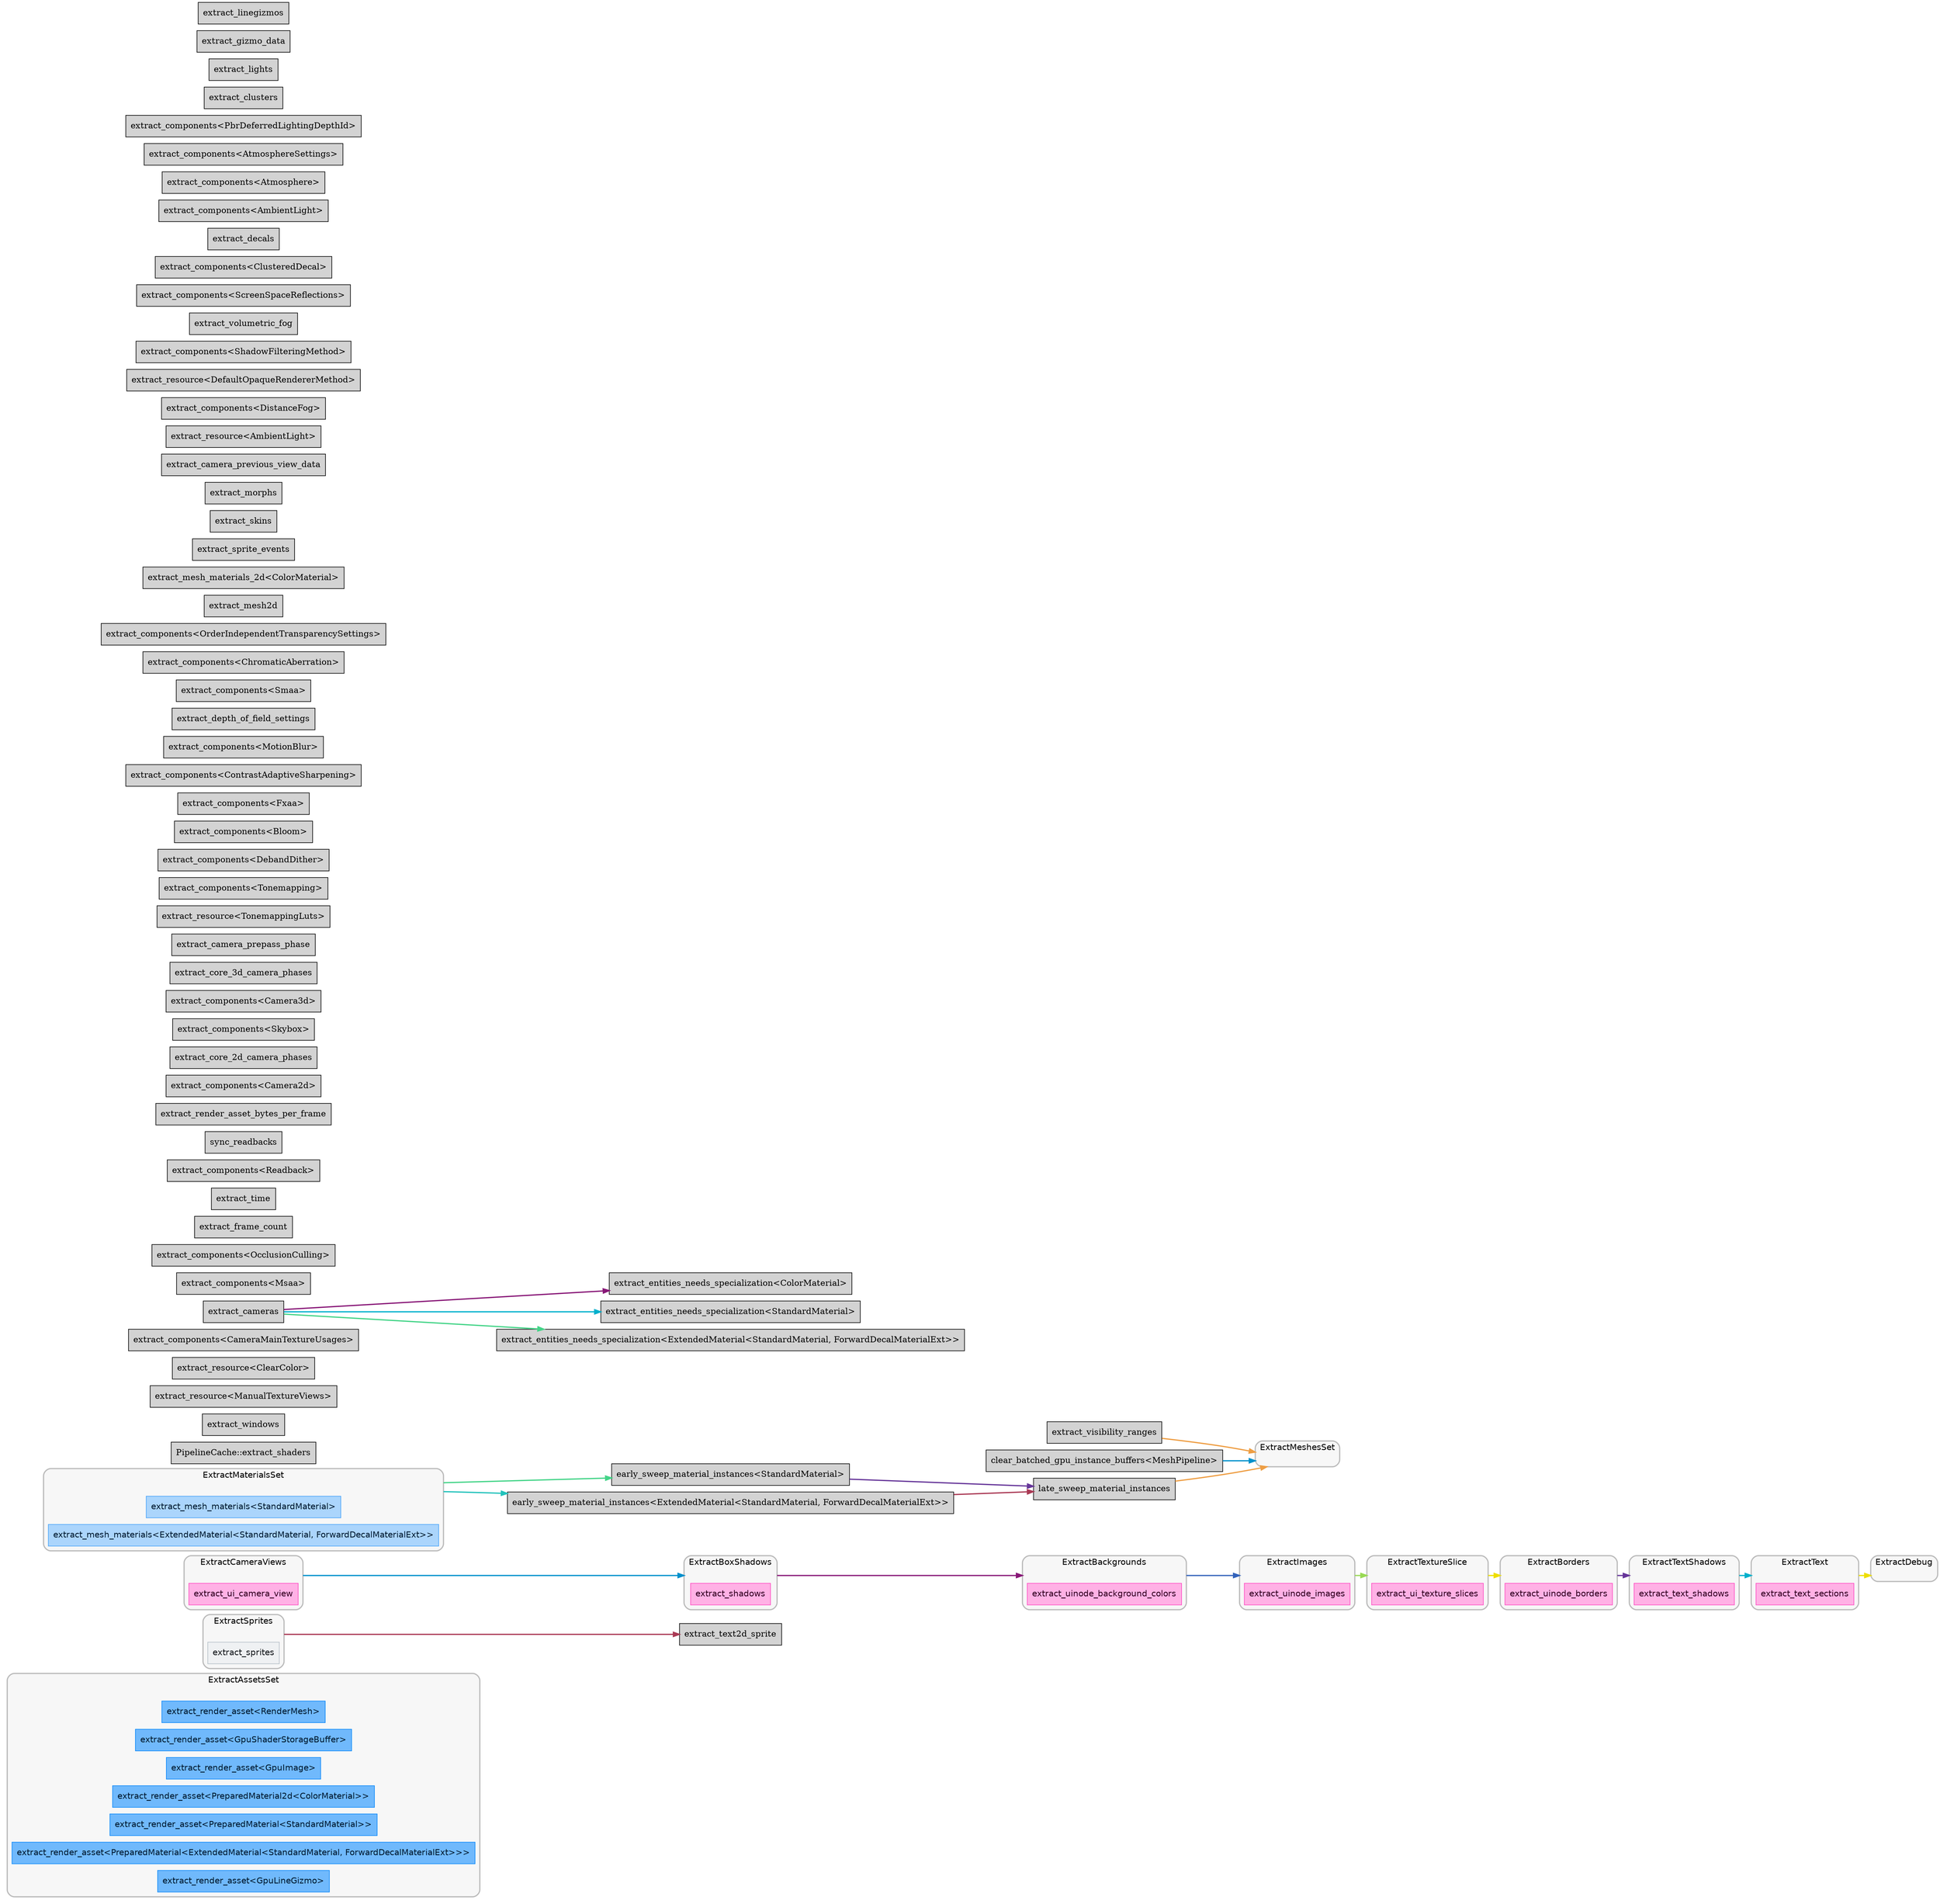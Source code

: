 digraph "" {
	"compound"="true";
	"splines"="spline";
	"rankdir"="LR";
	"bgcolor"="white";
	"fontname"="Helvetica";
	"nodesep"="0.15";
	edge ["penwidth"="2"];
	node ["shape"="box", "style"="filled"];
	subgraph "clusternode_Set(10)" {
		"style"="rounded,filled";
		"label"="ExtractAssetsSet";
		"tooltip"="ExtractAssetsSet";
		"fillcolor"="#00000008";
		"fontcolor"="#000000";
		"color"="#00000040";
		"penwidth"="2";
		"set_marker_node_Set(10)" ["style"="invis", "label"="", "shape"="point"]
		"node_System(9)" ["label"="extract_render_asset<RenderMesh>", "tooltip"="bevy_render::render_asset::extract_render_asset<bevy_render::mesh::RenderMesh>", "fillcolor"="#70b9fc", "fontname"="Helvetica", "fontcolor"="#011a31", "color"="#0c88f9", "penwidth"="1"]
		"node_System(12)" ["label"="extract_render_asset<GpuShaderStorageBuffer>", "tooltip"="bevy_render::render_asset::extract_render_asset<bevy_render::storage::GpuShaderStorageBuffer>", "fillcolor"="#70b9fc", "fontname"="Helvetica", "fontcolor"="#011a31", "color"="#0c88f9", "penwidth"="1"]
		"node_System(16)" ["label"="extract_render_asset<GpuImage>", "tooltip"="bevy_render::render_asset::extract_render_asset<bevy_render::texture::gpu_image::GpuImage>", "fillcolor"="#70b9fc", "fontname"="Helvetica", "fontcolor"="#011a31", "color"="#0c88f9", "penwidth"="1"]
		"node_System(35)" ["label"="extract_render_asset<PreparedMaterial2d<ColorMaterial>>", "tooltip"="bevy_render::render_asset::extract_render_asset<bevy_sprite::mesh2d::material::PreparedMaterial2d<bevy_sprite::mesh2d::color_material::ColorMaterial>>", "fillcolor"="#70b9fc", "fontname"="Helvetica", "fontcolor"="#011a31", "color"="#0c88f9", "penwidth"="1"]
		"node_System(52)" ["label"="extract_render_asset<PreparedMaterial<StandardMaterial>>", "tooltip"="bevy_render::render_asset::extract_render_asset<bevy_pbr::material::PreparedMaterial<bevy_pbr::pbr_material::StandardMaterial>>", "fillcolor"="#70b9fc", "fontname"="Helvetica", "fontcolor"="#011a31", "color"="#0c88f9", "penwidth"="1"]
		"node_System(65)" ["label"="extract_render_asset<PreparedMaterial<ExtendedMaterial<StandardMaterial, ForwardDecalMaterialExt>>>", "tooltip"="bevy_render::render_asset::extract_render_asset<bevy_pbr::material::PreparedMaterial<bevy_pbr::extended_material::ExtendedMaterial<bevy_pbr::pbr_material::StandardMaterial, bevy_pbr::decal::forward::ForwardDecalMaterialExt>>>", "fillcolor"="#70b9fc", "fontname"="Helvetica", "fontcolor"="#011a31", "color"="#0c88f9", "penwidth"="1"]
		"node_System(76)" ["label"="extract_render_asset<GpuLineGizmo>", "tooltip"="bevy_render::render_asset::extract_render_asset<bevy_gizmos::GpuLineGizmo>", "fillcolor"="#70b9fc", "fontname"="Helvetica", "fontcolor"="#011a31", "color"="#0c88f9", "penwidth"="1"]
	}
	
	subgraph "clusternode_Set(40)" {
		"style"="rounded,filled";
		"label"="ExtractSprites";
		"tooltip"="ExtractSprites";
		"fillcolor"="#00000008";
		"fontcolor"="#000000";
		"color"="#00000040";
		"penwidth"="2";
		"set_marker_node_Set(40)" ["style"="invis", "label"="", "shape"="point"]
		"node_System(38)" ["label"="extract_sprites", "tooltip"="bevy_sprite::render::extract_sprites", "fillcolor"="#eff1f3", "fontname"="Helvetica", "fontcolor"="#15191d", "color"="#b4bec7", "penwidth"="1"]
	}
	
	subgraph "clusternode_Set(43)" {
		"style"="rounded,filled";
		"label"="ExtractCameraViews";
		"tooltip"="ExtractCameraViews";
		"fillcolor"="#00000008";
		"fontcolor"="#000000";
		"color"="#00000040";
		"penwidth"="2";
		"set_marker_node_Set(43)" ["style"="invis", "label"="", "shape"="point"]
		"node_System(41)" ["label"="extract_ui_camera_view", "tooltip"="bevy_ui::render::extract_ui_camera_view", "fillcolor"="#ffb1e5", "fontname"="Helvetica", "fontcolor"="#320021", "color"="#ff4bc2", "penwidth"="1"]
	}
	
	subgraph "clusternode_Set(44)" {
		"style"="rounded,filled";
		"label"="ExtractBoxShadows";
		"tooltip"="ExtractBoxShadows";
		"fillcolor"="#00000008";
		"fontcolor"="#000000";
		"color"="#00000040";
		"penwidth"="2";
		"set_marker_node_Set(44)" ["style"="invis", "label"="", "shape"="point"]
		"node_System(48)" ["label"="extract_shadows", "tooltip"="bevy_ui::render::box_shadow::extract_shadows", "fillcolor"="#ffb1e5", "fontname"="Helvetica", "fontcolor"="#320021", "color"="#ff4bc2", "penwidth"="1"]
	}
	
	subgraph "clusternode_Set(45)" {
		"style"="rounded,filled";
		"label"="ExtractBackgrounds";
		"tooltip"="ExtractBackgrounds";
		"fillcolor"="#00000008";
		"fontcolor"="#000000";
		"color"="#00000040";
		"penwidth"="2";
		"set_marker_node_Set(45)" ["style"="invis", "label"="", "shape"="point"]
		"node_System(42)" ["label"="extract_uinode_background_colors", "tooltip"="bevy_ui::render::extract_uinode_background_colors", "fillcolor"="#ffb1e5", "fontname"="Helvetica", "fontcolor"="#320021", "color"="#ff4bc2", "penwidth"="1"]
	}
	
	subgraph "clusternode_Set(46)" {
		"style"="rounded,filled";
		"label"="ExtractImages";
		"tooltip"="ExtractImages";
		"fillcolor"="#00000008";
		"fontcolor"="#000000";
		"color"="#00000040";
		"penwidth"="2";
		"set_marker_node_Set(46)" ["style"="invis", "label"="", "shape"="point"]
		"node_System(43)" ["label"="extract_uinode_images", "tooltip"="bevy_ui::render::extract_uinode_images", "fillcolor"="#ffb1e5", "fontname"="Helvetica", "fontcolor"="#320021", "color"="#ff4bc2", "penwidth"="1"]
	}
	
	subgraph "clusternode_Set(47)" {
		"style"="rounded,filled";
		"label"="ExtractTextureSlice";
		"tooltip"="ExtractTextureSlice";
		"fillcolor"="#00000008";
		"fontcolor"="#000000";
		"color"="#00000040";
		"penwidth"="2";
		"set_marker_node_Set(47)" ["style"="invis", "label"="", "shape"="point"]
		"node_System(47)" ["label"="extract_ui_texture_slices", "tooltip"="bevy_ui::render::ui_texture_slice_pipeline::extract_ui_texture_slices", "fillcolor"="#ffb1e5", "fontname"="Helvetica", "fontcolor"="#320021", "color"="#ff4bc2", "penwidth"="1"]
	}
	
	subgraph "clusternode_Set(48)" {
		"style"="rounded,filled";
		"label"="ExtractBorders";
		"tooltip"="ExtractBorders";
		"fillcolor"="#00000008";
		"fontcolor"="#000000";
		"color"="#00000040";
		"penwidth"="2";
		"set_marker_node_Set(48)" ["style"="invis", "label"="", "shape"="point"]
		"node_System(44)" ["label"="extract_uinode_borders", "tooltip"="bevy_ui::render::extract_uinode_borders", "fillcolor"="#ffb1e5", "fontname"="Helvetica", "fontcolor"="#320021", "color"="#ff4bc2", "penwidth"="1"]
	}
	
	subgraph "clusternode_Set(49)" {
		"style"="rounded,filled";
		"label"="ExtractTextShadows";
		"tooltip"="ExtractTextShadows";
		"fillcolor"="#00000008";
		"fontcolor"="#000000";
		"color"="#00000040";
		"penwidth"="2";
		"set_marker_node_Set(49)" ["style"="invis", "label"="", "shape"="point"]
		"node_System(45)" ["label"="extract_text_shadows", "tooltip"="bevy_ui::render::extract_text_shadows", "fillcolor"="#ffb1e5", "fontname"="Helvetica", "fontcolor"="#320021", "color"="#ff4bc2", "penwidth"="1"]
	}
	
	subgraph "clusternode_Set(50)" {
		"style"="rounded,filled";
		"label"="ExtractText";
		"tooltip"="ExtractText";
		"fillcolor"="#00000008";
		"fontcolor"="#000000";
		"color"="#00000040";
		"penwidth"="2";
		"set_marker_node_Set(50)" ["style"="invis", "label"="", "shape"="point"]
		"node_System(46)" ["label"="extract_text_sections", "tooltip"="bevy_ui::render::extract_text_sections", "fillcolor"="#ffb1e5", "fontname"="Helvetica", "fontcolor"="#320021", "color"="#ff4bc2", "penwidth"="1"]
	}
	
	subgraph "clusternode_Set(51)" {
		"style"="rounded,filled";
		"label"="ExtractDebug";
		"tooltip"="ExtractDebug";
		"fillcolor"="#00000008";
		"fontcolor"="#000000";
		"color"="#00000040";
		"penwidth"="2";
		"set_marker_node_Set(51)" ["style"="invis", "label"="", "shape"="point"]
	}
	
	subgraph "clusternode_Set(60)" {
		"style"="rounded,filled";
		"label"="ExtractMeshesSet";
		"tooltip"="ExtractMeshesSet";
		"fillcolor"="#00000008";
		"fontcolor"="#000000";
		"color"="#00000040";
		"penwidth"="2";
		"set_marker_node_Set(60)" ["style"="invis", "label"="", "shape"="point"]
	}
	
	subgraph "clusternode_Set(67)" {
		"style"="rounded,filled";
		"label"="ExtractMaterialsSet";
		"tooltip"="ExtractMaterialsSet";
		"fillcolor"="#00000008";
		"fontcolor"="#000000";
		"color"="#00000040";
		"penwidth"="2";
		"set_marker_node_Set(67)" ["style"="invis", "label"="", "shape"="point"]
		"node_System(53)" ["label"="extract_mesh_materials<StandardMaterial>", "tooltip"="bevy_pbr::material::extract_mesh_materials<bevy_pbr::pbr_material::StandardMaterial>", "fillcolor"="#abd5fc", "fontname"="Helvetica", "fontcolor"="#011a31", "color"="#48a3f8", "penwidth"="1"]
		"node_System(66)" ["label"="extract_mesh_materials<ExtendedMaterial<StandardMaterial, ForwardDecalMaterialExt>>", "tooltip"="bevy_pbr::material::extract_mesh_materials<bevy_pbr::extended_material::ExtendedMaterial<bevy_pbr::pbr_material::StandardMaterial, bevy_pbr::decal::forward::ForwardDecalMaterialExt>>", "fillcolor"="#abd5fc", "fontname"="Helvetica", "fontcolor"="#011a31", "color"="#48a3f8", "penwidth"="1"]
	}
	
	"node_System(0)" ["label"="PipelineCache::extract_shaders", "tooltip"="bevy_render::render_resource::pipeline_cache::PipelineCache::extract_shaders"]
	"node_System(1)" ["label"="extract_windows", "tooltip"="bevy_render::view::window::extract_windows"]
	"node_System(2)" ["label"="extract_resource<ManualTextureViews>", "tooltip"="bevy_render::extract_resource::extract_resource<bevy_render::camera::manual_texture_view::ManualTextureViews>"]
	"node_System(3)" ["label"="extract_resource<ClearColor>", "tooltip"="bevy_render::extract_resource::extract_resource<bevy_render::camera::clear_color::ClearColor>"]
	"node_System(4)" ["label"="extract_components<CameraMainTextureUsages>", "tooltip"="bevy_render::extract_component::extract_components<bevy_render::camera::camera::CameraMainTextureUsages>"]
	"node_System(5)" ["label"="extract_cameras", "tooltip"="bevy_render::camera::camera::extract_cameras"]
	"node_System(6)" ["label"="extract_components<Msaa>", "tooltip"="bevy_render::extract_component::extract_components<bevy_render::view::Msaa>"]
	"node_System(7)" ["label"="extract_components<OcclusionCulling>", "tooltip"="bevy_render::extract_component::extract_components<bevy_render::experimental::occlusion_culling::OcclusionCulling>"]
	"node_System(8)" ["label"="extract_visibility_ranges", "tooltip"="bevy_render::view::visibility::range::extract_visibility_ranges"]
	"node_System(10)" ["label"="extract_frame_count", "tooltip"="bevy_render::globals::extract_frame_count"]
	"node_System(11)" ["label"="extract_time", "tooltip"="bevy_render::globals::extract_time"]
	"node_System(13)" ["label"="extract_components<Readback>", "tooltip"="bevy_render::extract_component::extract_components<bevy_render::gpu_readback::Readback>"]
	"node_System(14)" ["label"="sync_readbacks", "tooltip"="bevy_render::gpu_readback::sync_readbacks"]
	"node_System(15)" ["label"="extract_render_asset_bytes_per_frame", "tooltip"="bevy_render::render_asset::extract_render_asset_bytes_per_frame"]
	"node_System(17)" ["label"="extract_components<Camera2d>", "tooltip"="bevy_render::extract_component::extract_components<bevy_core_pipeline::core_2d::camera_2d::Camera2d>"]
	"node_System(18)" ["label"="extract_core_2d_camera_phases", "tooltip"="bevy_core_pipeline::core_2d::extract_core_2d_camera_phases"]
	"node_System(19)" ["label"="extract_components<Skybox>", "tooltip"="bevy_render::extract_component::extract_components<bevy_core_pipeline::skybox::Skybox>"]
	"node_System(20)" ["label"="extract_components<Camera3d>", "tooltip"="bevy_render::extract_component::extract_components<bevy_core_pipeline::core_3d::camera_3d::Camera3d>"]
	"node_System(21)" ["label"="extract_core_3d_camera_phases", "tooltip"="bevy_core_pipeline::core_3d::extract_core_3d_camera_phases"]
	"node_System(22)" ["label"="extract_camera_prepass_phase", "tooltip"="bevy_core_pipeline::core_3d::extract_camera_prepass_phase"]
	"node_System(23)" ["label"="extract_resource<TonemappingLuts>", "tooltip"="bevy_render::extract_resource::extract_resource<bevy_core_pipeline::tonemapping::TonemappingLuts>"]
	"node_System(24)" ["label"="extract_components<Tonemapping>", "tooltip"="bevy_render::extract_component::extract_components<bevy_core_pipeline::tonemapping::Tonemapping>"]
	"node_System(25)" ["label"="extract_components<DebandDither>", "tooltip"="bevy_render::extract_component::extract_components<bevy_core_pipeline::tonemapping::DebandDither>"]
	"node_System(26)" ["label"="extract_components<Bloom>", "tooltip"="bevy_render::extract_component::extract_components<bevy_core_pipeline::bloom::settings::Bloom>"]
	"node_System(27)" ["label"="extract_components<Fxaa>", "tooltip"="bevy_render::extract_component::extract_components<bevy_core_pipeline::fxaa::Fxaa>"]
	"node_System(28)" ["label"="extract_components<ContrastAdaptiveSharpening>", "tooltip"="bevy_render::extract_component::extract_components<bevy_core_pipeline::contrast_adaptive_sharpening::ContrastAdaptiveSharpening>"]
	"node_System(29)" ["label"="extract_components<MotionBlur>", "tooltip"="bevy_render::extract_component::extract_components<bevy_core_pipeline::motion_blur::MotionBlur>"]
	"node_System(30)" ["label"="extract_depth_of_field_settings", "tooltip"="bevy_core_pipeline::dof::extract_depth_of_field_settings"]
	"node_System(31)" ["label"="extract_components<Smaa>", "tooltip"="bevy_render::extract_component::extract_components<bevy_core_pipeline::smaa::Smaa>"]
	"node_System(32)" ["label"="extract_components<ChromaticAberration>", "tooltip"="bevy_render::extract_component::extract_components<bevy_core_pipeline::post_process::ChromaticAberration>"]
	"node_System(33)" ["label"="extract_components<OrderIndependentTransparencySettings>", "tooltip"="bevy_render::extract_component::extract_components<bevy_core_pipeline::oit::OrderIndependentTransparencySettings>"]
	"node_System(34)" ["label"="extract_mesh2d", "tooltip"="bevy_sprite::mesh2d::mesh::extract_mesh2d"]
	"node_System(36)" ["label"="extract_entities_needs_specialization<ColorMaterial>", "tooltip"="bevy_sprite::mesh2d::material::extract_entities_needs_specialization<bevy_sprite::mesh2d::color_material::ColorMaterial>"]
	"node_System(37)" ["label"="extract_mesh_materials_2d<ColorMaterial>", "tooltip"="bevy_sprite::mesh2d::material::extract_mesh_materials_2d<bevy_sprite::mesh2d::color_material::ColorMaterial>"]
	"node_System(39)" ["label"="extract_sprite_events", "tooltip"="bevy_sprite::render::extract_sprite_events"]
	"node_System(40)" ["label"="extract_text2d_sprite", "tooltip"="bevy_text::text2d::extract_text2d_sprite"]
	"node_System(49)" ["label"="extract_skins", "tooltip"="bevy_pbr::render::skin::extract_skins"]
	"node_System(50)" ["label"="extract_morphs", "tooltip"="bevy_pbr::render::morph::extract_morphs"]
	"node_System(51)" ["label"="clear_batched_gpu_instance_buffers<MeshPipeline>", "tooltip"="bevy_render::batching::gpu_preprocessing::clear_batched_gpu_instance_buffers<bevy_pbr::render::mesh::MeshPipeline>"]
	"node_System(54)" ["label"="early_sweep_material_instances<StandardMaterial>", "tooltip"="bevy_pbr::material::early_sweep_material_instances<bevy_pbr::pbr_material::StandardMaterial>"]
	"node_System(55)" ["label"="extract_entities_needs_specialization<StandardMaterial>", "tooltip"="bevy_pbr::material::extract_entities_needs_specialization<bevy_pbr::pbr_material::StandardMaterial>"]
	"node_System(56)" ["label"="extract_camera_previous_view_data", "tooltip"="bevy_pbr::prepass::extract_camera_previous_view_data"]
	"node_System(57)" ["label"="extract_resource<AmbientLight>", "tooltip"="bevy_render::extract_resource::extract_resource<bevy_pbr::light::ambient_light::AmbientLight>"]
	"node_System(58)" ["label"="extract_components<DistanceFog>", "tooltip"="bevy_render::extract_component::extract_components<bevy_pbr::fog::DistanceFog>"]
	"node_System(59)" ["label"="extract_resource<DefaultOpaqueRendererMethod>", "tooltip"="bevy_render::extract_resource::extract_resource<bevy_pbr::material::DefaultOpaqueRendererMethod>"]
	"node_System(60)" ["label"="extract_components<ShadowFilteringMethod>", "tooltip"="bevy_render::extract_component::extract_components<bevy_pbr::light::ShadowFilteringMethod>"]
	"node_System(61)" ["label"="extract_volumetric_fog", "tooltip"="bevy_pbr::volumetric_fog::render::extract_volumetric_fog"]
	"node_System(62)" ["label"="extract_components<ScreenSpaceReflections>", "tooltip"="bevy_render::extract_component::extract_components<bevy_pbr::ssr::ScreenSpaceReflections>"]
	"node_System(63)" ["label"="extract_components<ClusteredDecal>", "tooltip"="bevy_render::extract_component::extract_components<bevy_pbr::decal::clustered::ClusteredDecal>"]
	"node_System(64)" ["label"="extract_decals", "tooltip"="bevy_pbr::decal::clustered::extract_decals"]
	"node_System(67)" ["label"="early_sweep_material_instances<ExtendedMaterial<StandardMaterial, ForwardDecalMaterialExt>>", "tooltip"="bevy_pbr::material::early_sweep_material_instances<bevy_pbr::extended_material::ExtendedMaterial<bevy_pbr::pbr_material::StandardMaterial, bevy_pbr::decal::forward::ForwardDecalMaterialExt>>"]
	"node_System(68)" ["label"="extract_entities_needs_specialization<ExtendedMaterial<StandardMaterial, ForwardDecalMaterialExt>>", "tooltip"="bevy_pbr::material::extract_entities_needs_specialization<bevy_pbr::extended_material::ExtendedMaterial<bevy_pbr::pbr_material::StandardMaterial, bevy_pbr::decal::forward::ForwardDecalMaterialExt>>"]
	"node_System(69)" ["label"="extract_components<AmbientLight>", "tooltip"="bevy_render::extract_component::extract_components<bevy_pbr::light::ambient_light::AmbientLight>"]
	"node_System(70)" ["label"="extract_components<Atmosphere>", "tooltip"="bevy_render::extract_component::extract_components<bevy_pbr::atmosphere::Atmosphere>"]
	"node_System(71)" ["label"="extract_components<AtmosphereSettings>", "tooltip"="bevy_render::extract_component::extract_components<bevy_pbr::atmosphere::AtmosphereSettings>"]
	"node_System(72)" ["label"="extract_components<PbrDeferredLightingDepthId>", "tooltip"="bevy_render::extract_component::extract_components<bevy_pbr::deferred::PbrDeferredLightingDepthId>"]
	"node_System(73)" ["label"="extract_clusters", "tooltip"="bevy_pbr::cluster::extract_clusters"]
	"node_System(74)" ["label"="extract_lights", "tooltip"="bevy_pbr::render::light::extract_lights"]
	"node_System(75)" ["label"="late_sweep_material_instances", "tooltip"="bevy_pbr::material::late_sweep_material_instances"]
	"node_System(77)" ["label"="extract_gizmo_data", "tooltip"="bevy_gizmos::extract_gizmo_data"]
	"node_System(78)" ["label"="extract_linegizmos", "tooltip"="bevy_gizmos::retained::extract_linegizmos"]
	"set_marker_node_Set(50)" -> "set_marker_node_Set(51)" ["lhead"="clusternode_Set(51)", "ltail"="clusternode_Set(50)", "tooltip"="ExtractText → ExtractDebug", "color"="#eede00"]
	"node_System(5)" -> "node_System(36)" ["lhead"="", "ltail"="", "tooltip"="SystemTypeSet(fn bevy_ecs::system::function_system::FunctionSystem<fn(bevy_ecs::system::commands::Commands, bevy_render::extract_param::Extract<bevy_ecs::system::query::Query<(bevy_ecs::entity::Entity, bevy_render::sync_world::RenderEntity, &bevy_render::camera::camera::Camera, &bevy_render::camera::camera::CameraRenderGraph, &bevy_transform::components::global_transform::GlobalTransform, &bevy_render::view::visibility::VisibleEntities, &bevy_render::primitives::Frustum, core::option::Option<&bevy_render::view::ColorGrading>, core::option::Option<&bevy_render::camera::camera::Exposure>, core::option::Option<&bevy_render::camera::camera::TemporalJitter>, core::option::Option<&bevy_render::view::visibility::render_layers::RenderLayers>, core::option::Option<&bevy_render::camera::projection::Projection>, bevy_ecs::query::fetch::Has<bevy_render::view::NoIndirectDrawing>)>>, bevy_render::extract_param::Extract<bevy_ecs::system::query::Query<bevy_ecs::entity::Entity, bevy_ecs::query::filter::With<bevy_window::window::PrimaryWindow>>>, bevy_ecs::change_detection::Res<bevy_render::batching::gpu_preprocessing::GpuPreprocessingSupport>, bevy_render::extract_param::Extract<bevy_ecs::system::query::Query<&bevy_render::sync_world::RenderEntity>>), bevy_render::camera::camera::extract_cameras>()) → extract_entities_needs_specialization<ColorMaterial>", "color"="#881877"]
	"node_System(5)" -> "node_System(55)" ["lhead"="", "ltail"="", "tooltip"="SystemTypeSet(fn bevy_ecs::system::function_system::FunctionSystem<fn(bevy_ecs::system::commands::Commands, bevy_render::extract_param::Extract<bevy_ecs::system::query::Query<(bevy_ecs::entity::Entity, bevy_render::sync_world::RenderEntity, &bevy_render::camera::camera::Camera, &bevy_render::camera::camera::CameraRenderGraph, &bevy_transform::components::global_transform::GlobalTransform, &bevy_render::view::visibility::VisibleEntities, &bevy_render::primitives::Frustum, core::option::Option<&bevy_render::view::ColorGrading>, core::option::Option<&bevy_render::camera::camera::Exposure>, core::option::Option<&bevy_render::camera::camera::TemporalJitter>, core::option::Option<&bevy_render::view::visibility::render_layers::RenderLayers>, core::option::Option<&bevy_render::camera::projection::Projection>, bevy_ecs::query::fetch::Has<bevy_render::view::NoIndirectDrawing>)>>, bevy_render::extract_param::Extract<bevy_ecs::system::query::Query<bevy_ecs::entity::Entity, bevy_ecs::query::filter::With<bevy_window::window::PrimaryWindow>>>, bevy_ecs::change_detection::Res<bevy_render::batching::gpu_preprocessing::GpuPreprocessingSupport>, bevy_render::extract_param::Extract<bevy_ecs::system::query::Query<&bevy_render::sync_world::RenderEntity>>), bevy_render::camera::camera::extract_cameras>()) → extract_entities_needs_specialization<StandardMaterial>", "color"="#00b0cc"]
	"node_System(67)" -> "node_System(75)" ["lhead"="", "ltail"="", "tooltip"="early_sweep_material_instances<ExtendedMaterial<StandardMaterial, ForwardDecalMaterialExt>> → SystemTypeSet(fn bevy_ecs::system::function_system::FunctionSystem<fn(bevy_ecs::change_detection::ResMut<bevy_pbr::material::RenderMaterialInstances>, bevy_render::extract_param::Extract<bevy_ecs::removal_detection::RemovedComponents<bevy_render::view::visibility::ViewVisibility>>), bevy_pbr::material::late_sweep_material_instances>())", "color"="#aa3a55"]
	"set_marker_node_Set(67)" -> "node_System(54)" ["lhead"="", "ltail"="clusternode_Set(67)", "tooltip"="ExtractMaterialsSet → early_sweep_material_instances<StandardMaterial>", "color"="#44d488"]
	"node_System(51)" -> "set_marker_node_Set(60)" ["lhead"="clusternode_Set(60)", "ltail"="", "tooltip"="clear_batched_gpu_instance_buffers<MeshPipeline> → ExtractMeshesSet", "color"="#0090cc"]
	"node_System(75)" -> "set_marker_node_Set(60)" ["lhead"="clusternode_Set(60)", "ltail"="", "tooltip"="SystemTypeSet(fn bevy_ecs::system::function_system::FunctionSystem<fn(bevy_ecs::change_detection::ResMut<bevy_pbr::material::RenderMaterialInstances>, bevy_render::extract_param::Extract<bevy_ecs::removal_detection::RemovedComponents<bevy_render::view::visibility::ViewVisibility>>), bevy_pbr::material::late_sweep_material_instances>()) → ExtractMeshesSet", "color"="#ee9e44"]
	"node_System(54)" -> "node_System(75)" ["lhead"="", "ltail"="", "tooltip"="early_sweep_material_instances<StandardMaterial> → SystemTypeSet(fn bevy_ecs::system::function_system::FunctionSystem<fn(bevy_ecs::change_detection::ResMut<bevy_pbr::material::RenderMaterialInstances>, bevy_render::extract_param::Extract<bevy_ecs::removal_detection::RemovedComponents<bevy_render::view::visibility::ViewVisibility>>), bevy_pbr::material::late_sweep_material_instances>())", "color"="#663699"]
	"set_marker_node_Set(45)" -> "set_marker_node_Set(46)" ["lhead"="clusternode_Set(46)", "ltail"="clusternode_Set(45)", "tooltip"="ExtractBackgrounds → ExtractImages", "color"="#3363bb"]
	"set_marker_node_Set(67)" -> "node_System(67)" ["lhead"="", "ltail"="clusternode_Set(67)", "tooltip"="ExtractMaterialsSet → early_sweep_material_instances<ExtendedMaterial<StandardMaterial, ForwardDecalMaterialExt>>", "color"="#22c2bb"]
	"set_marker_node_Set(46)" -> "set_marker_node_Set(47)" ["lhead"="clusternode_Set(47)", "ltail"="clusternode_Set(46)", "tooltip"="ExtractImages → ExtractTextureSlice", "color"="#99d955"]
	"set_marker_node_Set(47)" -> "set_marker_node_Set(48)" ["lhead"="clusternode_Set(48)", "ltail"="clusternode_Set(47)", "tooltip"="ExtractTextureSlice → ExtractBorders", "color"="#eede00"]
	"set_marker_node_Set(44)" -> "set_marker_node_Set(45)" ["lhead"="clusternode_Set(45)", "ltail"="clusternode_Set(44)", "tooltip"="ExtractBoxShadows → ExtractBackgrounds", "color"="#881877"]
	"set_marker_node_Set(49)" -> "set_marker_node_Set(50)" ["lhead"="clusternode_Set(50)", "ltail"="clusternode_Set(49)", "tooltip"="ExtractTextShadows → ExtractText", "color"="#00b0cc"]
	"set_marker_node_Set(40)" -> "node_System(40)" ["lhead"="", "ltail"="clusternode_Set(40)", "tooltip"="ExtractSprites → extract_text2d_sprite", "color"="#aa3a55"]
	"node_System(5)" -> "node_System(68)" ["lhead"="", "ltail"="", "tooltip"="SystemTypeSet(fn bevy_ecs::system::function_system::FunctionSystem<fn(bevy_ecs::system::commands::Commands, bevy_render::extract_param::Extract<bevy_ecs::system::query::Query<(bevy_ecs::entity::Entity, bevy_render::sync_world::RenderEntity, &bevy_render::camera::camera::Camera, &bevy_render::camera::camera::CameraRenderGraph, &bevy_transform::components::global_transform::GlobalTransform, &bevy_render::view::visibility::VisibleEntities, &bevy_render::primitives::Frustum, core::option::Option<&bevy_render::view::ColorGrading>, core::option::Option<&bevy_render::camera::camera::Exposure>, core::option::Option<&bevy_render::camera::camera::TemporalJitter>, core::option::Option<&bevy_render::view::visibility::render_layers::RenderLayers>, core::option::Option<&bevy_render::camera::projection::Projection>, bevy_ecs::query::fetch::Has<bevy_render::view::NoIndirectDrawing>)>>, bevy_render::extract_param::Extract<bevy_ecs::system::query::Query<bevy_ecs::entity::Entity, bevy_ecs::query::filter::With<bevy_window::window::PrimaryWindow>>>, bevy_ecs::change_detection::Res<bevy_render::batching::gpu_preprocessing::GpuPreprocessingSupport>, bevy_render::extract_param::Extract<bevy_ecs::system::query::Query<&bevy_render::sync_world::RenderEntity>>), bevy_render::camera::camera::extract_cameras>()) → extract_entities_needs_specialization<ExtendedMaterial<StandardMaterial, ForwardDecalMaterialExt>>", "color"="#44d488"]
	"set_marker_node_Set(43)" -> "set_marker_node_Set(44)" ["lhead"="clusternode_Set(44)", "ltail"="clusternode_Set(43)", "tooltip"="ExtractCameraViews → ExtractBoxShadows", "color"="#0090cc"]
	"node_System(8)" -> "set_marker_node_Set(60)" ["lhead"="clusternode_Set(60)", "ltail"="", "tooltip"="SystemTypeSet(fn bevy_ecs::system::function_system::FunctionSystem<fn(bevy_ecs::change_detection::ResMut<bevy_render::view::visibility::range::RenderVisibilityRanges>, bevy_render::extract_param::Extract<bevy_ecs::system::query::Query<(bevy_ecs::entity::Entity, &bevy_render::view::visibility::range::VisibilityRange)>>, bevy_render::extract_param::Extract<bevy_ecs::system::query::Query<bevy_ecs::entity::Entity, bevy_ecs::query::filter::Changed<bevy_render::view::visibility::range::VisibilityRange>>>, bevy_render::extract_param::Extract<bevy_ecs::removal_detection::RemovedComponents<bevy_render::view::visibility::range::VisibilityRange>>), bevy_render::view::visibility::range::extract_visibility_ranges>()) → ExtractMeshesSet", "color"="#ee9e44"]
	"set_marker_node_Set(48)" -> "set_marker_node_Set(49)" ["lhead"="clusternode_Set(49)", "ltail"="clusternode_Set(48)", "tooltip"="ExtractBorders → ExtractTextShadows", "color"="#663699"]
}
